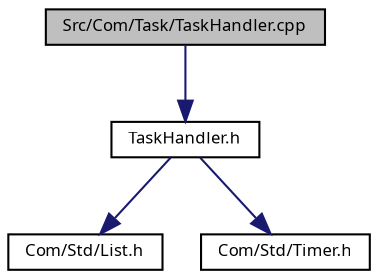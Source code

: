 digraph "Src/Com/Task/TaskHandler.cpp"
{
  edge [fontname="Sans",fontsize="8",labelfontname="Sans",labelfontsize="8"];
  node [fontname="Sans",fontsize="8",shape=record];
  Node1 [label="Src/Com/Task/TaskHandler.cpp",height=0.2,width=0.4,color="black", fillcolor="grey75", style="filled", fontcolor="black"];
  Node1 -> Node2 [color="midnightblue",fontsize="8",style="solid",fontname="Sans"];
  Node2 [label="TaskHandler.h",height=0.2,width=0.4,color="black", fillcolor="white", style="filled",URL="$_task_handler_8h.html"];
  Node2 -> Node3 [color="midnightblue",fontsize="8",style="solid",fontname="Sans"];
  Node3 [label="Com/Std/List.h",height=0.2,width=0.4,color="black", fillcolor="white", style="filled",URL="$_list_8h.html"];
  Node2 -> Node4 [color="midnightblue",fontsize="8",style="solid",fontname="Sans"];
  Node4 [label="Com/Std/Timer.h",height=0.2,width=0.4,color="black", fillcolor="white", style="filled",URL="$_std_2_timer_8h.html"];
}
